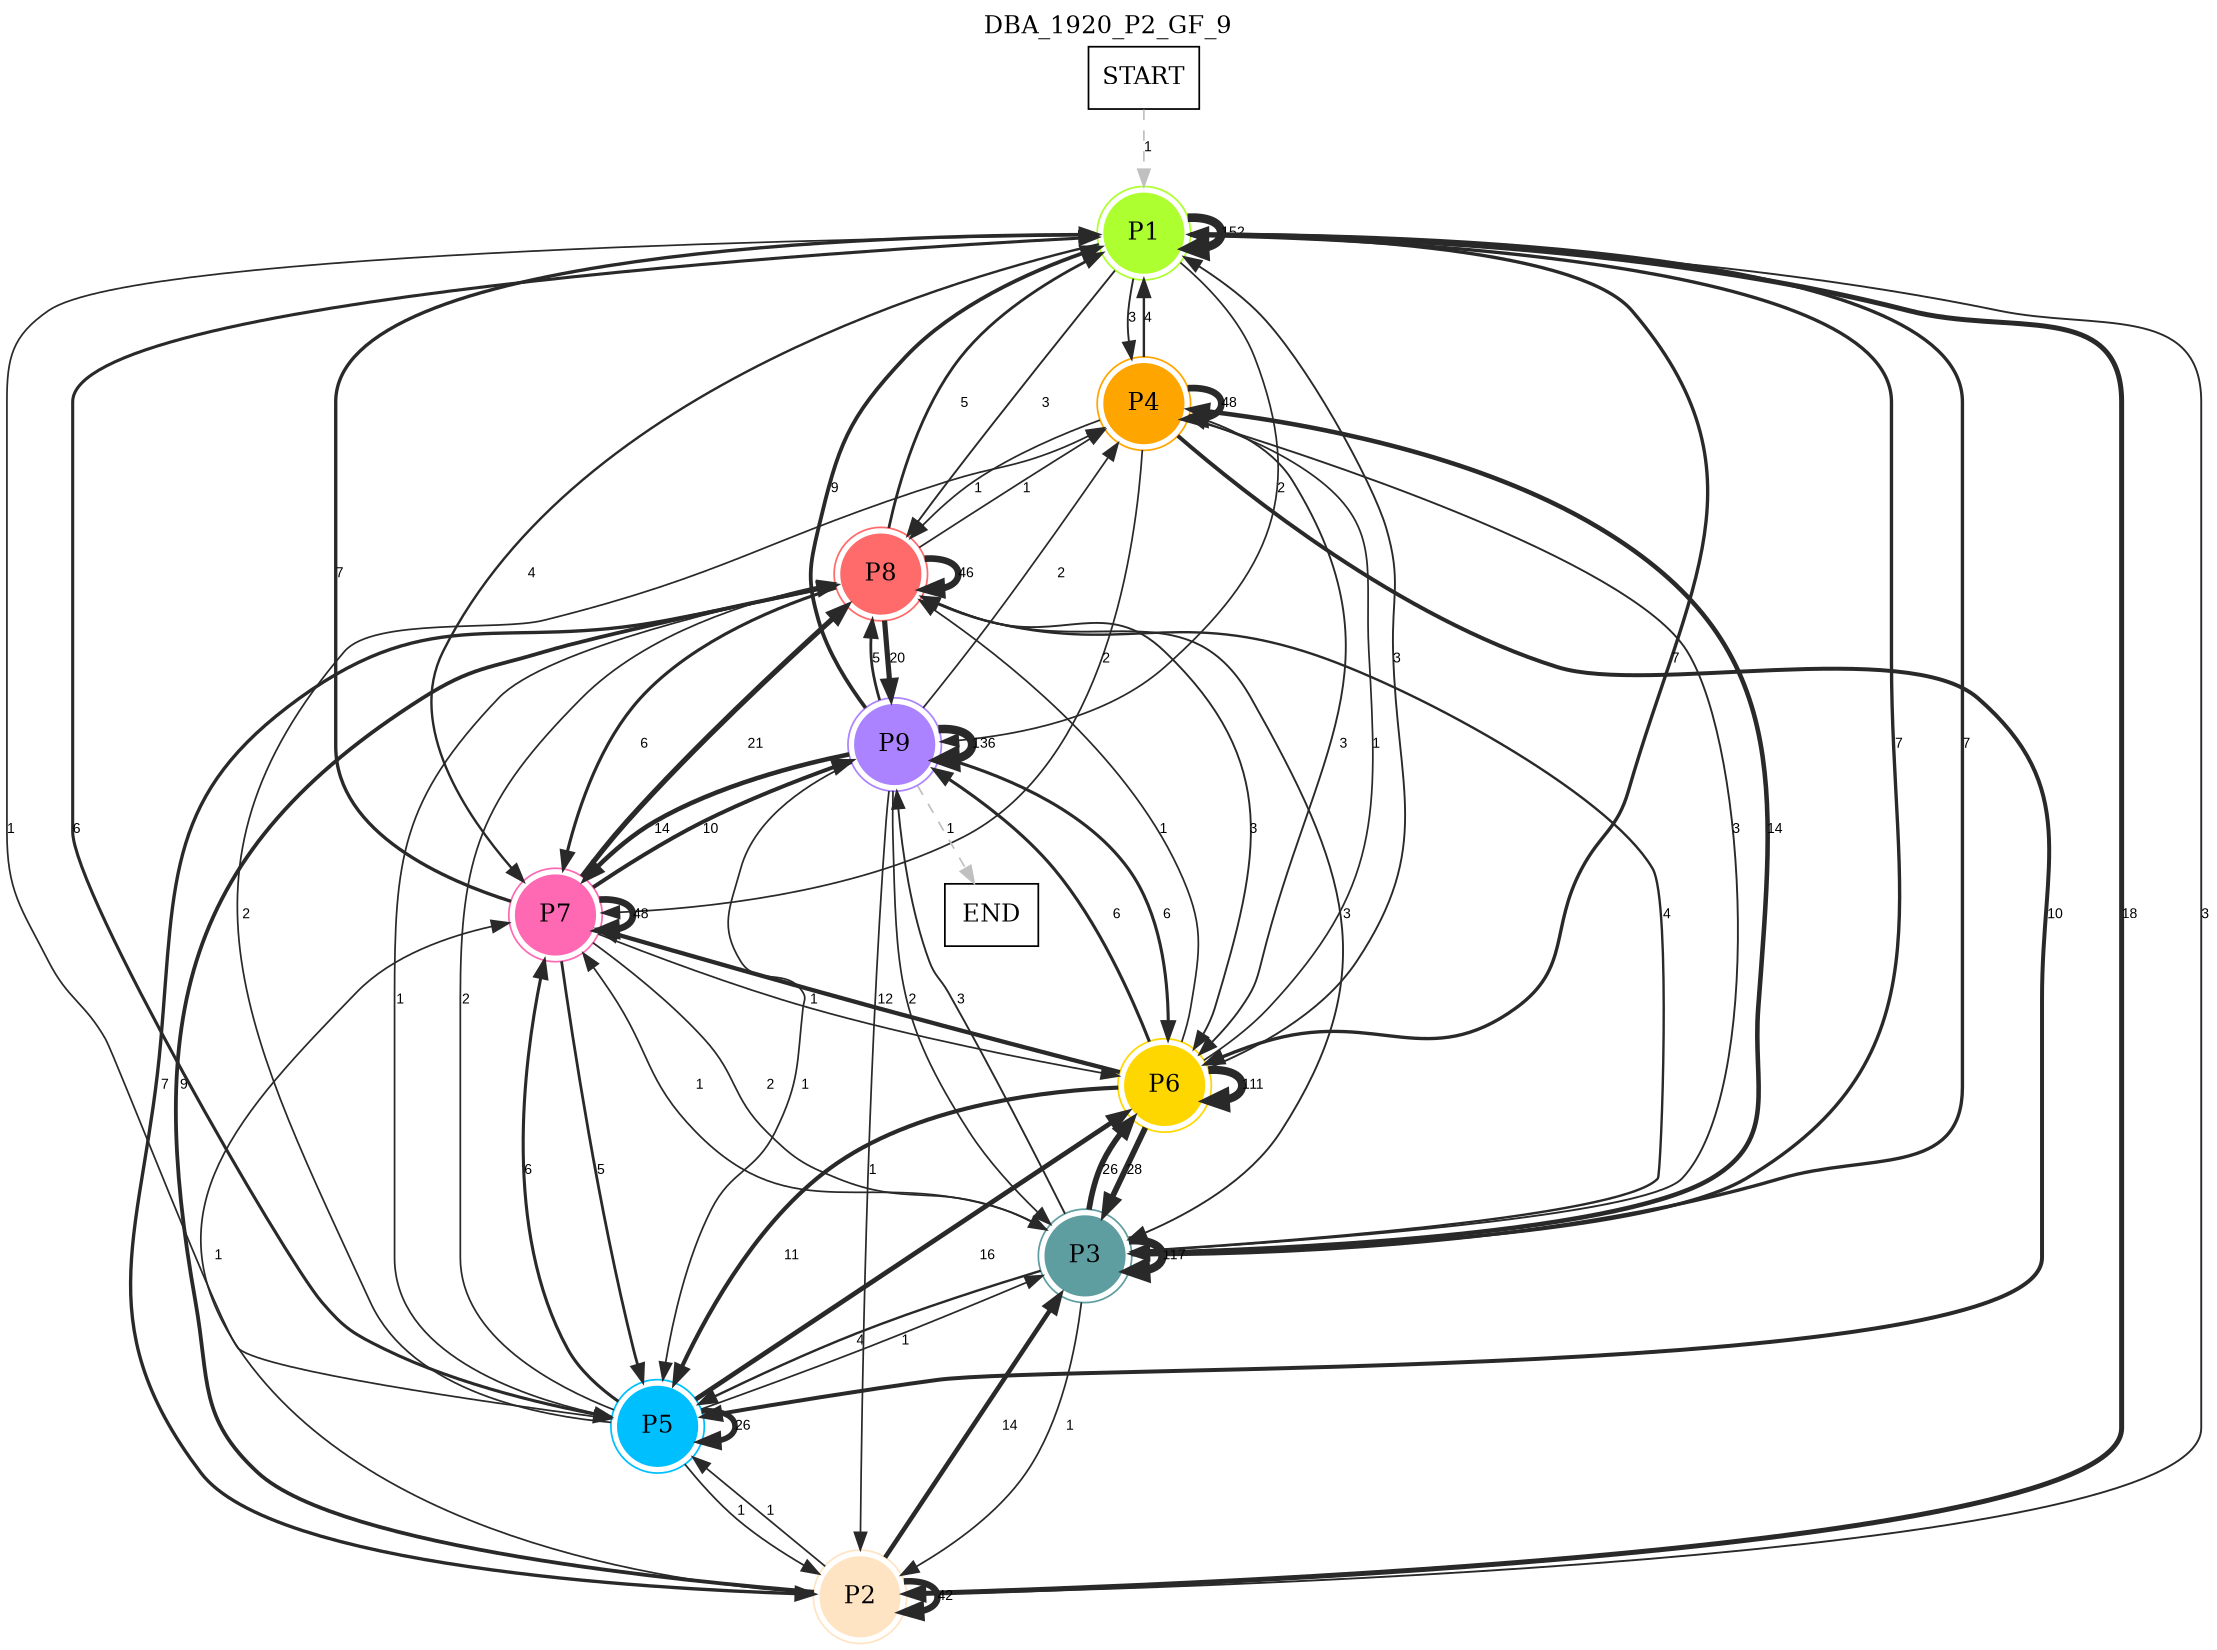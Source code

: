 digraph DBA_1920_P2_GF_9 {
	labelloc="t";
	label=DBA_1920_P2_GF_9;
	dpi = 150
	size="16,11!";
	margin = 0;
"START" [shape=box, fillcolor=white, style=filled, color=black]
"P1" [shape=circle, color=greenyellow, peripheries=2, style=filled]
"P4" [shape=circle, color=orange, peripheries=2, style=filled]
"P2" [shape=circle, color=bisque, peripheries=2, style=filled]
"P5" [shape=circle, color=deepskyblue, peripheries=2, style=filled]
"P3" [shape=circle, color=cadetblue, peripheries=2, style=filled]
"P6" [shape=circle, color=gold, peripheries=2, style=filled]
"P7" [shape=circle, color=hotpink, peripheries=2, style=filled]
"P8" [shape=circle, color=indianred1, peripheries=2, style=filled]
"P9" [shape=circle, color=mediumpurple1, peripheries=2, style=filled]
"END" [shape=box, fillcolor=white, style=filled, color=black]
"START" -> "P1" [ style = dashed color=grey label ="1" labelfloat=false fontname="Arial" fontsize=8]

"P1" -> "P1" [ color=grey16 penwidth = "5.02388052084628"label ="152" labelfloat=false fontname="Arial" fontsize=8]

"P1" -> "P4" [ color=grey16 penwidth = "1.09861228866811"label ="3" labelfloat=false fontname="Arial" fontsize=8]

"P1" -> "P2" [ color=grey16 penwidth = "2.89037175789616"label ="18" labelfloat=false fontname="Arial" fontsize=8]

"P1" -> "P5" [ color=grey16 penwidth = "1"label ="1" labelfloat=false fontname="Arial" fontsize=8]

"P1" -> "P3" [ color=grey16 penwidth = "1.94591014905531"label ="7" labelfloat=false fontname="Arial" fontsize=8]

"P1" -> "P6" [ color=grey16 penwidth = "1.94591014905531"label ="7" labelfloat=false fontname="Arial" fontsize=8]

"P1" -> "P7" [ color=grey16 penwidth = "1.38629436111989"label ="4" labelfloat=false fontname="Arial" fontsize=8]

"P1" -> "P8" [ color=grey16 penwidth = "1.09861228866811"label ="3" labelfloat=false fontname="Arial" fontsize=8]

"P1" -> "P9" [ color=grey16 penwidth = "1"label ="2" labelfloat=false fontname="Arial" fontsize=8]

"P4" -> "P1" [ color=grey16 penwidth = "1.38629436111989"label ="4" labelfloat=false fontname="Arial" fontsize=8]

"P4" -> "P4" [ color=grey16 penwidth = "3.87120101090789"label ="48" labelfloat=false fontname="Arial" fontsize=8]

"P4" -> "P5" [ color=grey16 penwidth = "2.30258509299405"label ="10" labelfloat=false fontname="Arial" fontsize=8]

"P4" -> "P3" [ color=grey16 penwidth = "1.09861228866811"label ="3" labelfloat=false fontname="Arial" fontsize=8]

"P4" -> "P6" [ color=grey16 penwidth = "1.09861228866811"label ="3" labelfloat=false fontname="Arial" fontsize=8]

"P4" -> "P7" [ color=grey16 penwidth = "1"label ="2" labelfloat=false fontname="Arial" fontsize=8]

"P4" -> "P8" [ color=grey16 penwidth = "1"label ="1" labelfloat=false fontname="Arial" fontsize=8]

"P2" -> "P1" [ color=grey16 penwidth = "1.09861228866811"label ="3" labelfloat=false fontname="Arial" fontsize=8]

"P2" -> "P2" [ color=grey16 penwidth = "3.73766961828337"label ="42" labelfloat=false fontname="Arial" fontsize=8]

"P2" -> "P5" [ color=grey16 penwidth = "1"label ="1" labelfloat=false fontname="Arial" fontsize=8]

"P2" -> "P3" [ color=grey16 penwidth = "2.63905732961526"label ="14" labelfloat=false fontname="Arial" fontsize=8]

"P2" -> "P7" [ color=grey16 penwidth = "1"label ="1" labelfloat=false fontname="Arial" fontsize=8]

"P2" -> "P8" [ color=grey16 penwidth = "2.19722457733622"label ="9" labelfloat=false fontname="Arial" fontsize=8]

"P5" -> "P1" [ color=grey16 penwidth = "1.79175946922805"label ="6" labelfloat=false fontname="Arial" fontsize=8]

"P5" -> "P4" [ color=grey16 penwidth = "1"label ="2" labelfloat=false fontname="Arial" fontsize=8]

"P5" -> "P2" [ color=grey16 penwidth = "1"label ="1" labelfloat=false fontname="Arial" fontsize=8]

"P5" -> "P5" [ color=grey16 penwidth = "3.25809653802148"label ="26" labelfloat=false fontname="Arial" fontsize=8]

"P5" -> "P3" [ color=grey16 penwidth = "1"label ="1" labelfloat=false fontname="Arial" fontsize=8]

"P5" -> "P6" [ color=grey16 penwidth = "2.77258872223978"label ="16" labelfloat=false fontname="Arial" fontsize=8]

"P5" -> "P7" [ color=grey16 penwidth = "1.79175946922805"label ="6" labelfloat=false fontname="Arial" fontsize=8]

"P5" -> "P8" [ color=grey16 penwidth = "1"label ="2" labelfloat=false fontname="Arial" fontsize=8]

"P3" -> "P1" [ color=grey16 penwidth = "1.94591014905531"label ="7" labelfloat=false fontname="Arial" fontsize=8]

"P3" -> "P4" [ color=grey16 penwidth = "2.63905732961526"label ="14" labelfloat=false fontname="Arial" fontsize=8]

"P3" -> "P2" [ color=grey16 penwidth = "1"label ="1" labelfloat=false fontname="Arial" fontsize=8]

"P3" -> "P5" [ color=grey16 penwidth = "1.38629436111989"label ="4" labelfloat=false fontname="Arial" fontsize=8]

"P3" -> "P3" [ color=grey16 penwidth = "4.76217393479776"label ="117" labelfloat=false fontname="Arial" fontsize=8]

"P3" -> "P6" [ color=grey16 penwidth = "3.25809653802148"label ="26" labelfloat=false fontname="Arial" fontsize=8]

"P3" -> "P7" [ color=grey16 penwidth = "1"label ="1" labelfloat=false fontname="Arial" fontsize=8]

"P3" -> "P8" [ color=grey16 penwidth = "1.38629436111989"label ="4" labelfloat=false fontname="Arial" fontsize=8]

"P3" -> "P9" [ color=grey16 penwidth = "1.09861228866811"label ="3" labelfloat=false fontname="Arial" fontsize=8]

"P6" -> "P1" [ color=grey16 penwidth = "1.09861228866811"label ="3" labelfloat=false fontname="Arial" fontsize=8]

"P6" -> "P4" [ color=grey16 penwidth = "1"label ="1" labelfloat=false fontname="Arial" fontsize=8]

"P6" -> "P5" [ color=grey16 penwidth = "2.39789527279837"label ="11" labelfloat=false fontname="Arial" fontsize=8]

"P6" -> "P3" [ color=grey16 penwidth = "3.3322045101752"label ="28" labelfloat=false fontname="Arial" fontsize=8]

"P6" -> "P6" [ color=grey16 penwidth = "4.70953020131233"label ="111" labelfloat=false fontname="Arial" fontsize=8]

"P6" -> "P7" [ color=grey16 penwidth = "2.484906649788"label ="12" labelfloat=false fontname="Arial" fontsize=8]

"P6" -> "P8" [ color=grey16 penwidth = "1"label ="1" labelfloat=false fontname="Arial" fontsize=8]

"P6" -> "P9" [ color=grey16 penwidth = "1.79175946922805"label ="6" labelfloat=false fontname="Arial" fontsize=8]

"P7" -> "P1" [ color=grey16 penwidth = "1.94591014905531"label ="7" labelfloat=false fontname="Arial" fontsize=8]

"P7" -> "P5" [ color=grey16 penwidth = "1.6094379124341"label ="5" labelfloat=false fontname="Arial" fontsize=8]

"P7" -> "P3" [ color=grey16 penwidth = "1"label ="2" labelfloat=false fontname="Arial" fontsize=8]

"P7" -> "P6" [ color=grey16 penwidth = "1"label ="1" labelfloat=false fontname="Arial" fontsize=8]

"P7" -> "P7" [ color=grey16 penwidth = "3.87120101090789"label ="48" labelfloat=false fontname="Arial" fontsize=8]

"P7" -> "P8" [ color=grey16 penwidth = "3.04452243772342"label ="21" labelfloat=false fontname="Arial" fontsize=8]

"P7" -> "P9" [ color=grey16 penwidth = "2.30258509299405"label ="10" labelfloat=false fontname="Arial" fontsize=8]

"P8" -> "P1" [ color=grey16 penwidth = "1.6094379124341"label ="5" labelfloat=false fontname="Arial" fontsize=8]

"P8" -> "P4" [ color=grey16 penwidth = "1"label ="1" labelfloat=false fontname="Arial" fontsize=8]

"P8" -> "P2" [ color=grey16 penwidth = "1.94591014905531"label ="7" labelfloat=false fontname="Arial" fontsize=8]

"P8" -> "P5" [ color=grey16 penwidth = "1"label ="1" labelfloat=false fontname="Arial" fontsize=8]

"P8" -> "P3" [ color=grey16 penwidth = "1.09861228866811"label ="3" labelfloat=false fontname="Arial" fontsize=8]

"P8" -> "P6" [ color=grey16 penwidth = "1.09861228866811"label ="3" labelfloat=false fontname="Arial" fontsize=8]

"P8" -> "P7" [ color=grey16 penwidth = "1.79175946922805"label ="6" labelfloat=false fontname="Arial" fontsize=8]

"P8" -> "P8" [ color=grey16 penwidth = "3.8286413964891"label ="46" labelfloat=false fontname="Arial" fontsize=8]

"P8" -> "P9" [ color=grey16 penwidth = "2.99573227355399"label ="20" labelfloat=false fontname="Arial" fontsize=8]

"P9" -> "P1" [ color=grey16 penwidth = "2.19722457733622"label ="9" labelfloat=false fontname="Arial" fontsize=8]

"P9" -> "P4" [ color=grey16 penwidth = "1"label ="2" labelfloat=false fontname="Arial" fontsize=8]

"P9" -> "P2" [ color=grey16 penwidth = "1"label ="1" labelfloat=false fontname="Arial" fontsize=8]

"P9" -> "P5" [ color=grey16 penwidth = "1"label ="1" labelfloat=false fontname="Arial" fontsize=8]

"P9" -> "P3" [ color=grey16 penwidth = "1"label ="2" labelfloat=false fontname="Arial" fontsize=8]

"P9" -> "P6" [ color=grey16 penwidth = "1.79175946922805"label ="6" labelfloat=false fontname="Arial" fontsize=8]

"P9" -> "P7" [ color=grey16 penwidth = "2.63905732961526"label ="14" labelfloat=false fontname="Arial" fontsize=8]

"P9" -> "P8" [ color=grey16 penwidth = "1.6094379124341"label ="5" labelfloat=false fontname="Arial" fontsize=8]

"P9" -> "P9" [ color=grey16 penwidth = "4.91265488573605"label ="136" labelfloat=false fontname="Arial" fontsize=8]

"P9" -> "END" [ style = dashed color=grey label ="1" labelfloat=false fontname="Arial" fontsize=8]

}
